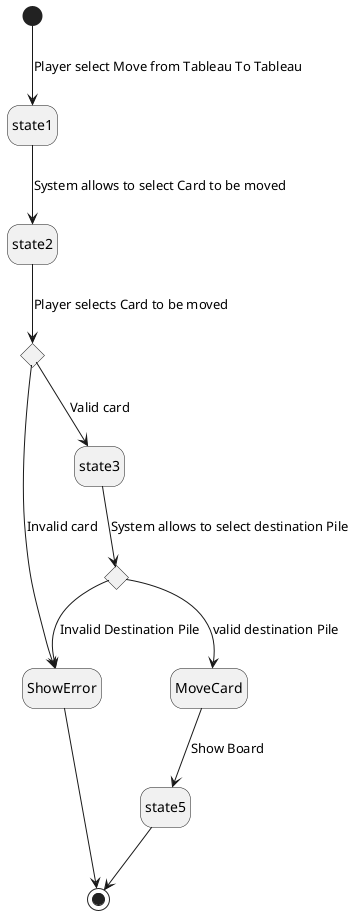 @startuml UC_MoveFromTableauToTableau

hide empty description

state c <<choice>>
state d <<choice>>

[*] --> state1 : Player select Move from Tableau To Tableau
state1 --> state2 : System allows to select Card to be moved
state2 --> c : Player selects Card to be moved
c --> ShowError : Invalid card
c --> state3 : Valid card
state3 --> d : System allows to select destination Pile
d --> ShowError : Invalid Destination Pile
d --> MoveCard : valid destination Pile
MoveCard --> state5 : Show Board
state5 --> [*]
ShowError --> [*]

@enduml